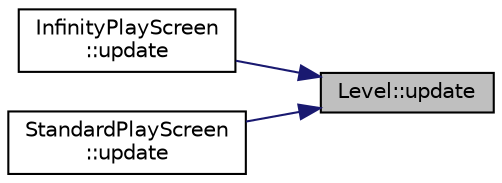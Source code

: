 digraph "Level::update"
{
 // LATEX_PDF_SIZE
  edge [fontname="Helvetica",fontsize="10",labelfontname="Helvetica",labelfontsize="10"];
  node [fontname="Helvetica",fontsize="10",shape=record];
  rankdir="RL";
  Node1 [label="Level::update",height=0.2,width=0.4,color="black", fillcolor="grey75", style="filled", fontcolor="black",tooltip=" "];
  Node1 -> Node2 [dir="back",color="midnightblue",fontsize="10",style="solid"];
  Node2 [label="InfinityPlayScreen\l::update",height=0.2,width=0.4,color="black", fillcolor="white", style="filled",URL="$class_infinity_play_screen.html#a314f9814b54b8755aedac090e26389c6",tooltip="Makes the required changes on the screen."];
  Node1 -> Node3 [dir="back",color="midnightblue",fontsize="10",style="solid"];
  Node3 [label="StandardPlayScreen\l::update",height=0.2,width=0.4,color="black", fillcolor="white", style="filled",URL="$class_standard_play_screen.html#ae8d0111c017c2cc958c6ca5fcdd591f6",tooltip=" "];
}
